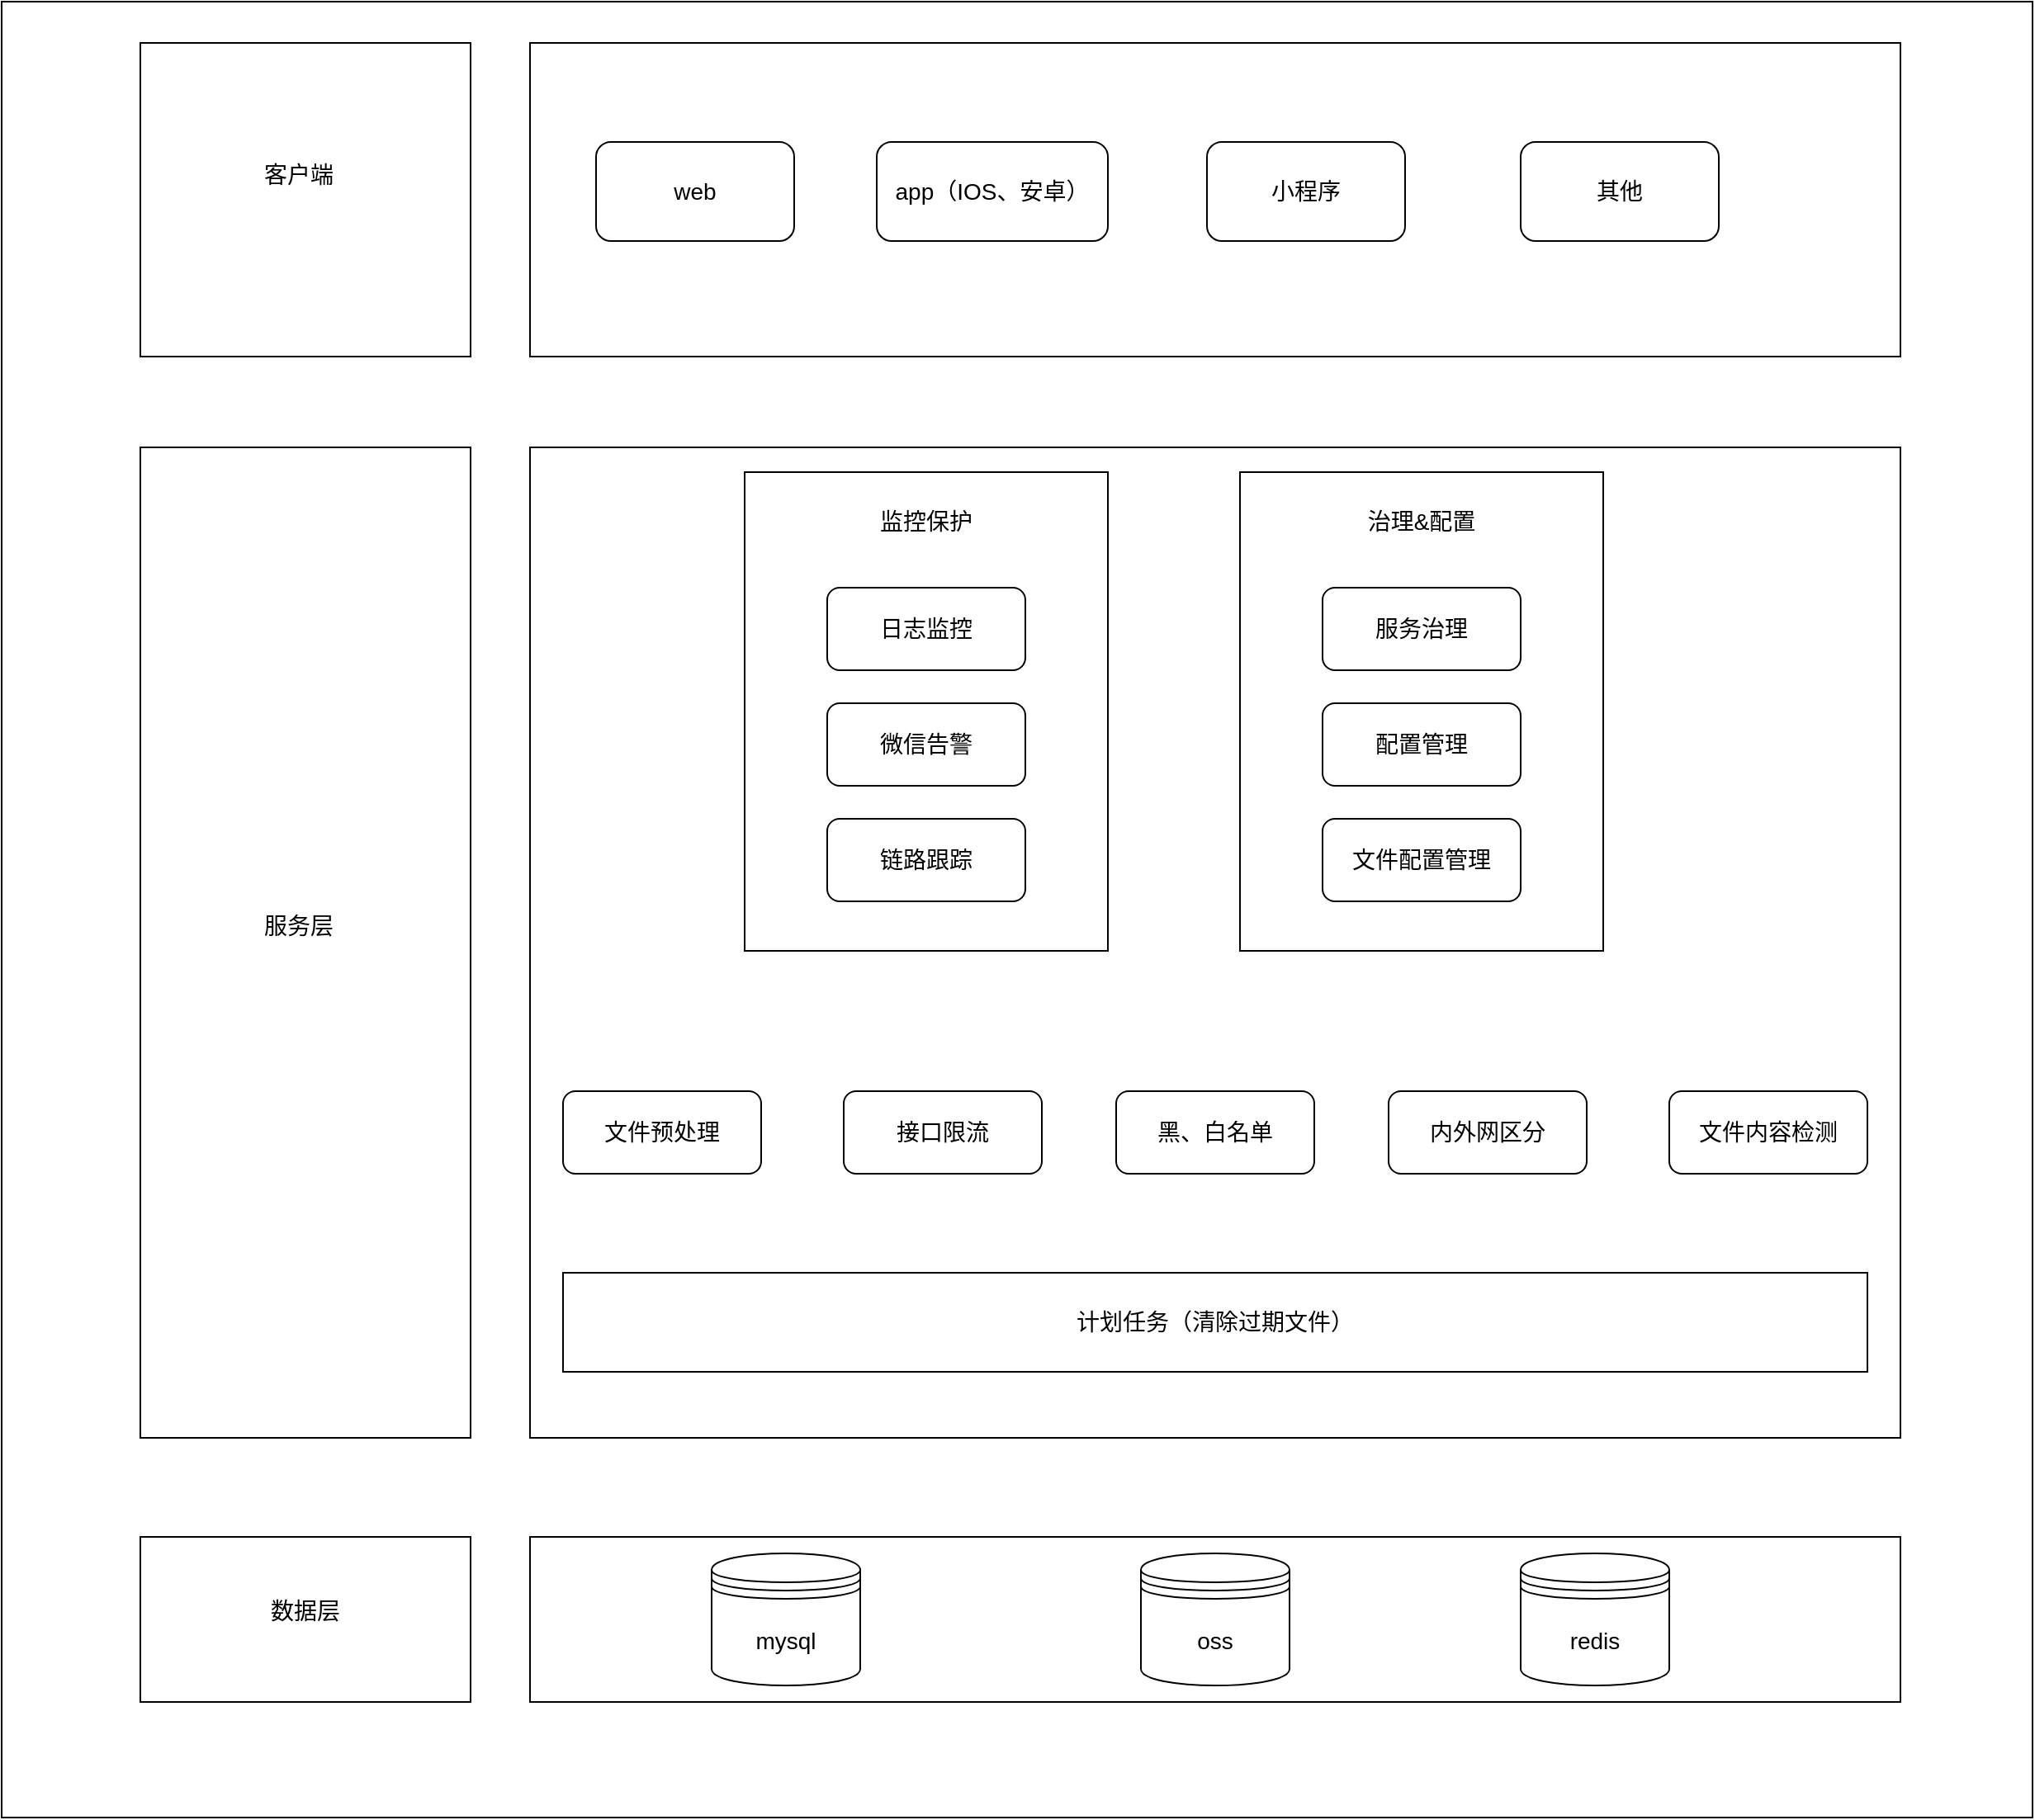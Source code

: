 <mxfile>
    <diagram id="TWEilJyKDqVp_oQGf-Uk" name="第 1 页">
        <mxGraphModel dx="1614" dy="790" grid="1" gridSize="10" guides="1" tooltips="1" connect="1" arrows="1" fold="1" page="1" pageScale="1" pageWidth="827" pageHeight="1169" math="0" shadow="0">
            <root>
                <mxCell id="0"/>
                <mxCell id="1" parent="0"/>
                <mxCell id="70" value="" style="rounded=0;whiteSpace=wrap;html=1;fontFamily=Helvetica;fontSize=14;fontColor=default;strokeColor=default;fillColor=default;" vertex="1" parent="1">
                    <mxGeometry x="130" y="10" width="1230" height="1100" as="geometry"/>
                </mxCell>
                <mxCell id="67" value="" style="rounded=0;whiteSpace=wrap;html=1;fontSize=14;" vertex="1" parent="1">
                    <mxGeometry x="450" y="940" width="830" height="100" as="geometry"/>
                </mxCell>
                <mxCell id="21" value="" style="rounded=0;whiteSpace=wrap;html=1;fontSize=14;" vertex="1" parent="1">
                    <mxGeometry x="450" y="280" width="830" height="600" as="geometry"/>
                </mxCell>
                <mxCell id="27" value="" style="rounded=0;whiteSpace=wrap;html=1;fontSize=14;" vertex="1" parent="1">
                    <mxGeometry x="580" y="295" width="220" height="290" as="geometry"/>
                </mxCell>
                <mxCell id="18" value="" style="rounded=0;whiteSpace=wrap;html=1;fontSize=14;" vertex="1" parent="1">
                    <mxGeometry x="214" y="35" width="200" height="190" as="geometry"/>
                </mxCell>
                <mxCell id="17" value="" style="rounded=0;whiteSpace=wrap;html=1;fontSize=14;" vertex="1" parent="1">
                    <mxGeometry x="450" y="35" width="830" height="190" as="geometry"/>
                </mxCell>
                <mxCell id="6" value="web" style="rounded=1;whiteSpace=wrap;html=1;fontSize=14;" vertex="1" parent="1">
                    <mxGeometry x="490" y="95" width="120" height="60" as="geometry"/>
                </mxCell>
                <mxCell id="7" value="app（IOS、安卓）" style="rounded=1;whiteSpace=wrap;html=1;fontSize=14;" vertex="1" parent="1">
                    <mxGeometry x="660" y="95" width="140" height="60" as="geometry"/>
                </mxCell>
                <mxCell id="8" value="小程序" style="rounded=1;whiteSpace=wrap;html=1;fontSize=14;" vertex="1" parent="1">
                    <mxGeometry x="860" y="95" width="120" height="60" as="geometry"/>
                </mxCell>
                <mxCell id="9" value="其他" style="rounded=1;whiteSpace=wrap;html=1;fontSize=14;" vertex="1" parent="1">
                    <mxGeometry x="1050" y="95" width="120" height="60" as="geometry"/>
                </mxCell>
                <mxCell id="19" value="" style="rounded=0;whiteSpace=wrap;html=1;fontSize=14;" vertex="1" parent="1">
                    <mxGeometry x="214" y="280" width="200" height="600" as="geometry"/>
                </mxCell>
                <mxCell id="22" value="日志监控" style="rounded=1;whiteSpace=wrap;html=1;fontSize=14;" vertex="1" parent="1">
                    <mxGeometry x="630" y="365" width="120" height="50" as="geometry"/>
                </mxCell>
                <mxCell id="28" value="监控保护" style="text;html=1;strokeColor=none;fillColor=none;align=center;verticalAlign=middle;whiteSpace=wrap;rounded=0;fontFamily=Helvetica;fontSize=14;fontColor=default;" vertex="1" parent="1">
                    <mxGeometry x="630" y="305" width="120" height="40" as="geometry"/>
                </mxCell>
                <mxCell id="29" value="微信告警" style="rounded=1;whiteSpace=wrap;html=1;fontSize=14;" vertex="1" parent="1">
                    <mxGeometry x="630" y="435" width="120" height="50" as="geometry"/>
                </mxCell>
                <mxCell id="30" value="链路跟踪" style="rounded=1;whiteSpace=wrap;html=1;fontSize=14;" vertex="1" parent="1">
                    <mxGeometry x="630" y="505" width="120" height="50" as="geometry"/>
                </mxCell>
                <mxCell id="36" value="" style="rounded=0;whiteSpace=wrap;html=1;fontSize=14;" vertex="1" parent="1">
                    <mxGeometry x="880" y="295" width="220" height="290" as="geometry"/>
                </mxCell>
                <mxCell id="37" value="服务治理" style="rounded=1;whiteSpace=wrap;html=1;fontSize=14;" vertex="1" parent="1">
                    <mxGeometry x="930" y="365" width="120" height="50" as="geometry"/>
                </mxCell>
                <mxCell id="38" value="治理&amp;amp;配置" style="text;html=1;strokeColor=none;fillColor=none;align=center;verticalAlign=middle;whiteSpace=wrap;rounded=0;fontFamily=Helvetica;fontSize=14;fontColor=default;" vertex="1" parent="1">
                    <mxGeometry x="930" y="305" width="120" height="40" as="geometry"/>
                </mxCell>
                <mxCell id="39" value="配置管理" style="rounded=1;whiteSpace=wrap;html=1;fontSize=14;" vertex="1" parent="1">
                    <mxGeometry x="930" y="435" width="120" height="50" as="geometry"/>
                </mxCell>
                <mxCell id="45" value="文件预处理" style="rounded=1;whiteSpace=wrap;html=1;fontSize=14;" vertex="1" parent="1">
                    <mxGeometry x="470" y="670" width="120" height="50" as="geometry"/>
                </mxCell>
                <mxCell id="46" value="接口限流" style="rounded=1;whiteSpace=wrap;html=1;fontSize=14;" vertex="1" parent="1">
                    <mxGeometry x="640" y="670" width="120" height="50" as="geometry"/>
                </mxCell>
                <mxCell id="47" value="黑、白名单" style="rounded=1;whiteSpace=wrap;html=1;fontSize=14;" vertex="1" parent="1">
                    <mxGeometry x="805" y="670" width="120" height="50" as="geometry"/>
                </mxCell>
                <mxCell id="48" value="内外网区分" style="rounded=1;whiteSpace=wrap;html=1;fontSize=14;" vertex="1" parent="1">
                    <mxGeometry x="970" y="670" width="120" height="50" as="geometry"/>
                </mxCell>
                <mxCell id="49" value="文件配置管理" style="rounded=1;whiteSpace=wrap;html=1;fontSize=14;" vertex="1" parent="1">
                    <mxGeometry x="930" y="505" width="120" height="50" as="geometry"/>
                </mxCell>
                <mxCell id="50" value="文件内容检测" style="rounded=1;whiteSpace=wrap;html=1;fontSize=14;" vertex="1" parent="1">
                    <mxGeometry x="1140" y="670" width="120" height="50" as="geometry"/>
                </mxCell>
                <mxCell id="52" value="计划任务（清除过期文件）" style="rounded=0;whiteSpace=wrap;html=1;fontFamily=Helvetica;fontSize=14;fontColor=default;strokeColor=default;fillColor=default;" vertex="1" parent="1">
                    <mxGeometry x="470" y="780" width="790" height="60" as="geometry"/>
                </mxCell>
                <mxCell id="61" value="客户端" style="text;html=1;strokeColor=none;fillColor=none;align=center;verticalAlign=middle;whiteSpace=wrap;rounded=0;fontFamily=Helvetica;fontSize=14;fontColor=default;" vertex="1" parent="1">
                    <mxGeometry x="280" y="100" width="60" height="30" as="geometry"/>
                </mxCell>
                <mxCell id="62" value="服务层" style="text;html=1;strokeColor=none;fillColor=none;align=center;verticalAlign=middle;whiteSpace=wrap;rounded=0;fontFamily=Helvetica;fontSize=14;fontColor=default;" vertex="1" parent="1">
                    <mxGeometry x="280" y="555" width="60" height="30" as="geometry"/>
                </mxCell>
                <mxCell id="63" value="" style="rounded=0;whiteSpace=wrap;html=1;fontSize=14;" vertex="1" parent="1">
                    <mxGeometry x="214" y="940" width="200" height="100" as="geometry"/>
                </mxCell>
                <mxCell id="64" value="数据层" style="text;html=1;strokeColor=none;fillColor=none;align=center;verticalAlign=middle;whiteSpace=wrap;rounded=0;fontFamily=Helvetica;fontSize=14;fontColor=default;" vertex="1" parent="1">
                    <mxGeometry x="284" y="970" width="60" height="30" as="geometry"/>
                </mxCell>
                <mxCell id="65" value="mysql" style="shape=datastore;whiteSpace=wrap;html=1;rounded=0;fontFamily=Helvetica;fontSize=14;fontColor=default;strokeColor=default;fillColor=default;" vertex="1" parent="1">
                    <mxGeometry x="560" y="950" width="90" height="80" as="geometry"/>
                </mxCell>
                <mxCell id="66" value="redis" style="shape=datastore;whiteSpace=wrap;html=1;rounded=0;fontFamily=Helvetica;fontSize=14;fontColor=default;strokeColor=default;fillColor=default;" vertex="1" parent="1">
                    <mxGeometry x="1050" y="950" width="90" height="80" as="geometry"/>
                </mxCell>
                <mxCell id="69" value="oss" style="shape=datastore;whiteSpace=wrap;html=1;rounded=0;fontFamily=Helvetica;fontSize=14;fontColor=default;strokeColor=default;fillColor=default;" vertex="1" parent="1">
                    <mxGeometry x="820" y="950" width="90" height="80" as="geometry"/>
                </mxCell>
            </root>
        </mxGraphModel>
    </diagram>
</mxfile>